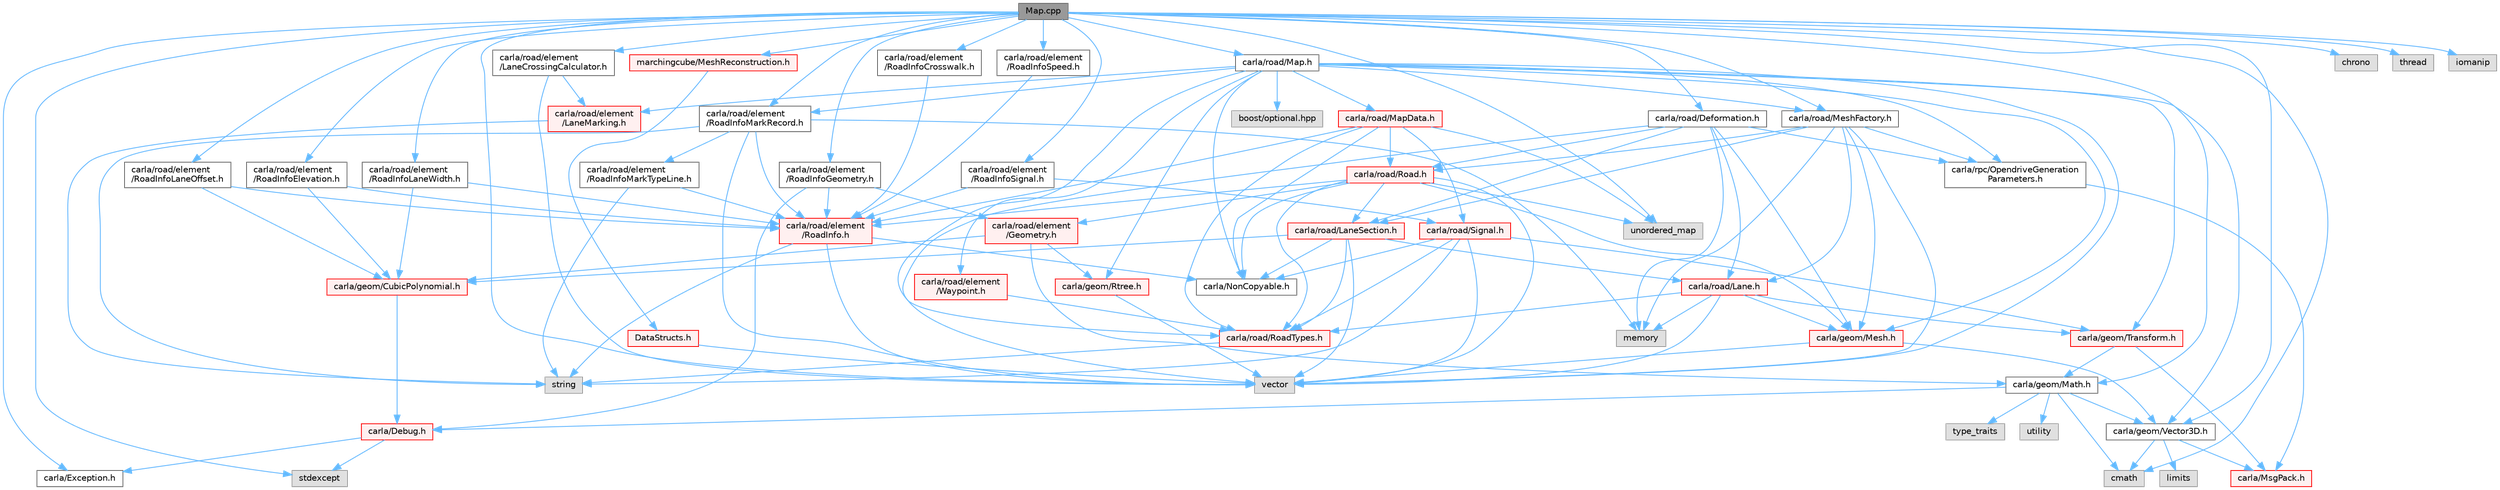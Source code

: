 digraph "Map.cpp"
{
 // INTERACTIVE_SVG=YES
 // LATEX_PDF_SIZE
  bgcolor="transparent";
  edge [fontname=Helvetica,fontsize=10,labelfontname=Helvetica,labelfontsize=10];
  node [fontname=Helvetica,fontsize=10,shape=box,height=0.2,width=0.4];
  Node1 [id="Node000001",label="Map.cpp",height=0.2,width=0.4,color="gray40", fillcolor="grey60", style="filled", fontcolor="black",tooltip=" "];
  Node1 -> Node2 [id="edge1_Node000001_Node000002",color="steelblue1",style="solid",tooltip=" "];
  Node2 [id="Node000002",label="carla/road/Map.h",height=0.2,width=0.4,color="grey40", fillcolor="white", style="filled",URL="$df/d64/road_2Map_8h.html",tooltip=" "];
  Node2 -> Node3 [id="edge2_Node000002_Node000003",color="steelblue1",style="solid",tooltip=" "];
  Node3 [id="Node000003",label="carla/geom/Mesh.h",height=0.2,width=0.4,color="red", fillcolor="#FFF0F0", style="filled",URL="$d9/d31/Mesh_8h.html",tooltip=" "];
  Node3 -> Node4 [id="edge3_Node000003_Node000004",color="steelblue1",style="solid",tooltip=" "];
  Node4 [id="Node000004",label="vector",height=0.2,width=0.4,color="grey60", fillcolor="#E0E0E0", style="filled",tooltip=" "];
  Node3 -> Node5 [id="edge4_Node000003_Node000005",color="steelblue1",style="solid",tooltip=" "];
  Node5 [id="Node000005",label="carla/geom/Vector3D.h",height=0.2,width=0.4,color="grey40", fillcolor="white", style="filled",URL="$de/d70/geom_2Vector3D_8h.html",tooltip=" "];
  Node5 -> Node6 [id="edge5_Node000005_Node000006",color="steelblue1",style="solid",tooltip=" "];
  Node6 [id="Node000006",label="carla/MsgPack.h",height=0.2,width=0.4,color="red", fillcolor="#FFF0F0", style="filled",URL="$d9/d6f/MsgPack_8h.html",tooltip=" "];
  Node5 -> Node21 [id="edge6_Node000005_Node000021",color="steelblue1",style="solid",tooltip=" "];
  Node21 [id="Node000021",label="cmath",height=0.2,width=0.4,color="grey60", fillcolor="#E0E0E0", style="filled",tooltip=" "];
  Node5 -> Node17 [id="edge7_Node000005_Node000017",color="steelblue1",style="solid",tooltip=" "];
  Node17 [id="Node000017",label="limits",height=0.2,width=0.4,color="grey60", fillcolor="#E0E0E0", style="filled",tooltip=" "];
  Node2 -> Node31 [id="edge8_Node000002_Node000031",color="steelblue1",style="solid",tooltip=" "];
  Node31 [id="Node000031",label="carla/geom/Rtree.h",height=0.2,width=0.4,color="red", fillcolor="#FFF0F0", style="filled",URL="$d5/d30/Rtree_8h.html",tooltip=" "];
  Node31 -> Node4 [id="edge9_Node000031_Node000004",color="steelblue1",style="solid",tooltip=" "];
  Node2 -> Node35 [id="edge10_Node000002_Node000035",color="steelblue1",style="solid",tooltip=" "];
  Node35 [id="Node000035",label="carla/geom/Transform.h",height=0.2,width=0.4,color="red", fillcolor="#FFF0F0", style="filled",URL="$de/d17/geom_2Transform_8h.html",tooltip=" "];
  Node35 -> Node6 [id="edge11_Node000035_Node000006",color="steelblue1",style="solid",tooltip=" "];
  Node35 -> Node38 [id="edge12_Node000035_Node000038",color="steelblue1",style="solid",tooltip=" "];
  Node38 [id="Node000038",label="carla/geom/Math.h",height=0.2,width=0.4,color="grey40", fillcolor="white", style="filled",URL="$db/d8a/Math_8h.html",tooltip=" "];
  Node38 -> Node8 [id="edge13_Node000038_Node000008",color="steelblue1",style="solid",tooltip=" "];
  Node8 [id="Node000008",label="carla/Debug.h",height=0.2,width=0.4,color="red", fillcolor="#FFF0F0", style="filled",URL="$d4/deb/Debug_8h.html",tooltip=" "];
  Node8 -> Node9 [id="edge14_Node000008_Node000009",color="steelblue1",style="solid",tooltip=" "];
  Node9 [id="Node000009",label="carla/Exception.h",height=0.2,width=0.4,color="grey40", fillcolor="white", style="filled",URL="$d8/d8a/Exception_8h.html",tooltip=" "];
  Node8 -> Node10 [id="edge15_Node000008_Node000010",color="steelblue1",style="solid",tooltip=" "];
  Node10 [id="Node000010",label="stdexcept",height=0.2,width=0.4,color="grey60", fillcolor="#E0E0E0", style="filled",tooltip=" "];
  Node38 -> Node5 [id="edge16_Node000038_Node000005",color="steelblue1",style="solid",tooltip=" "];
  Node38 -> Node21 [id="edge17_Node000038_Node000021",color="steelblue1",style="solid",tooltip=" "];
  Node38 -> Node19 [id="edge18_Node000038_Node000019",color="steelblue1",style="solid",tooltip=" "];
  Node19 [id="Node000019",label="type_traits",height=0.2,width=0.4,color="grey60", fillcolor="#E0E0E0", style="filled",tooltip=" "];
  Node38 -> Node39 [id="edge19_Node000038_Node000039",color="steelblue1",style="solid",tooltip=" "];
  Node39 [id="Node000039",label="utility",height=0.2,width=0.4,color="grey60", fillcolor="#E0E0E0", style="filled",tooltip=" "];
  Node2 -> Node44 [id="edge20_Node000002_Node000044",color="steelblue1",style="solid",tooltip=" "];
  Node44 [id="Node000044",label="carla/NonCopyable.h",height=0.2,width=0.4,color="grey40", fillcolor="white", style="filled",URL="$d4/dd8/LibCarla_2source_2carla_2NonCopyable_8h.html",tooltip=" "];
  Node2 -> Node45 [id="edge21_Node000002_Node000045",color="steelblue1",style="solid",tooltip=" "];
  Node45 [id="Node000045",label="carla/road/element\l/LaneMarking.h",height=0.2,width=0.4,color="red", fillcolor="#FFF0F0", style="filled",URL="$d5/d4c/LaneMarking_8h.html",tooltip=" "];
  Node45 -> Node46 [id="edge22_Node000045_Node000046",color="steelblue1",style="solid",tooltip=" "];
  Node46 [id="Node000046",label="string",height=0.2,width=0.4,color="grey60", fillcolor="#E0E0E0", style="filled",tooltip=" "];
  Node2 -> Node47 [id="edge23_Node000002_Node000047",color="steelblue1",style="solid",tooltip=" "];
  Node47 [id="Node000047",label="carla/road/element\l/RoadInfoMarkRecord.h",height=0.2,width=0.4,color="grey40", fillcolor="white", style="filled",URL="$dd/d32/RoadInfoMarkRecord_8h.html",tooltip=" "];
  Node47 -> Node48 [id="edge24_Node000047_Node000048",color="steelblue1",style="solid",tooltip=" "];
  Node48 [id="Node000048",label="carla/road/element\l/RoadInfo.h",height=0.2,width=0.4,color="red", fillcolor="#FFF0F0", style="filled",URL="$de/d3a/RoadInfo_8h.html",tooltip=" "];
  Node48 -> Node44 [id="edge25_Node000048_Node000044",color="steelblue1",style="solid",tooltip=" "];
  Node48 -> Node46 [id="edge26_Node000048_Node000046",color="steelblue1",style="solid",tooltip=" "];
  Node48 -> Node4 [id="edge27_Node000048_Node000004",color="steelblue1",style="solid",tooltip=" "];
  Node47 -> Node51 [id="edge28_Node000047_Node000051",color="steelblue1",style="solid",tooltip=" "];
  Node51 [id="Node000051",label="carla/road/element\l/RoadInfoMarkTypeLine.h",height=0.2,width=0.4,color="grey40", fillcolor="white", style="filled",URL="$da/d4f/RoadInfoMarkTypeLine_8h.html",tooltip=" "];
  Node51 -> Node48 [id="edge29_Node000051_Node000048",color="steelblue1",style="solid",tooltip=" "];
  Node51 -> Node46 [id="edge30_Node000051_Node000046",color="steelblue1",style="solid",tooltip=" "];
  Node47 -> Node46 [id="edge31_Node000047_Node000046",color="steelblue1",style="solid",tooltip=" "];
  Node47 -> Node4 [id="edge32_Node000047_Node000004",color="steelblue1",style="solid",tooltip=" "];
  Node47 -> Node18 [id="edge33_Node000047_Node000018",color="steelblue1",style="solid",tooltip=" "];
  Node18 [id="Node000018",label="memory",height=0.2,width=0.4,color="grey60", fillcolor="#E0E0E0", style="filled",tooltip=" "];
  Node2 -> Node52 [id="edge34_Node000002_Node000052",color="steelblue1",style="solid",tooltip=" "];
  Node52 [id="Node000052",label="carla/road/element\l/Waypoint.h",height=0.2,width=0.4,color="red", fillcolor="#FFF0F0", style="filled",URL="$d3/dbb/road_2element_2Waypoint_8h.html",tooltip=" "];
  Node52 -> Node53 [id="edge35_Node000052_Node000053",color="steelblue1",style="solid",tooltip=" "];
  Node53 [id="Node000053",label="carla/road/RoadTypes.h",height=0.2,width=0.4,color="red", fillcolor="#FFF0F0", style="filled",URL="$d6/dbb/RoadTypes_8h.html",tooltip=" "];
  Node53 -> Node46 [id="edge36_Node000053_Node000046",color="steelblue1",style="solid",tooltip=" "];
  Node2 -> Node55 [id="edge37_Node000002_Node000055",color="steelblue1",style="solid",tooltip=" "];
  Node55 [id="Node000055",label="carla/road/MapData.h",height=0.2,width=0.4,color="red", fillcolor="#FFF0F0", style="filled",URL="$d5/db7/MapData_8h.html",tooltip=" "];
  Node55 -> Node44 [id="edge38_Node000055_Node000044",color="steelblue1",style="solid",tooltip=" "];
  Node55 -> Node48 [id="edge39_Node000055_Node000048",color="steelblue1",style="solid",tooltip=" "];
  Node55 -> Node70 [id="edge40_Node000055_Node000070",color="steelblue1",style="solid",tooltip=" "];
  Node70 [id="Node000070",label="carla/road/Road.h",height=0.2,width=0.4,color="red", fillcolor="#FFF0F0", style="filled",URL="$db/d48/Road_8h.html",tooltip=" "];
  Node70 -> Node3 [id="edge41_Node000070_Node000003",color="steelblue1",style="solid",tooltip=" "];
  Node70 -> Node44 [id="edge42_Node000070_Node000044",color="steelblue1",style="solid",tooltip=" "];
  Node70 -> Node71 [id="edge43_Node000070_Node000071",color="steelblue1",style="solid",tooltip=" "];
  Node71 [id="Node000071",label="carla/road/element\l/Geometry.h",height=0.2,width=0.4,color="red", fillcolor="#FFF0F0", style="filled",URL="$d3/d8b/Geometry_8h.html",tooltip=" "];
  Node71 -> Node38 [id="edge44_Node000071_Node000038",color="steelblue1",style="solid",tooltip=" "];
  Node71 -> Node72 [id="edge45_Node000071_Node000072",color="steelblue1",style="solid",tooltip=" "];
  Node72 [id="Node000072",label="carla/geom/CubicPolynomial.h",height=0.2,width=0.4,color="red", fillcolor="#FFF0F0", style="filled",URL="$db/dee/CubicPolynomial_8h.html",tooltip=" "];
  Node72 -> Node8 [id="edge46_Node000072_Node000008",color="steelblue1",style="solid",tooltip=" "];
  Node71 -> Node31 [id="edge47_Node000071_Node000031",color="steelblue1",style="solid",tooltip=" "];
  Node70 -> Node48 [id="edge48_Node000070_Node000048",color="steelblue1",style="solid",tooltip=" "];
  Node70 -> Node77 [id="edge49_Node000070_Node000077",color="steelblue1",style="solid",tooltip=" "];
  Node77 [id="Node000077",label="carla/road/LaneSection.h",height=0.2,width=0.4,color="red", fillcolor="#FFF0F0", style="filled",URL="$d6/dfd/LaneSection_8h.html",tooltip=" "];
  Node77 -> Node72 [id="edge50_Node000077_Node000072",color="steelblue1",style="solid",tooltip=" "];
  Node77 -> Node44 [id="edge51_Node000077_Node000044",color="steelblue1",style="solid",tooltip=" "];
  Node77 -> Node78 [id="edge52_Node000077_Node000078",color="steelblue1",style="solid",tooltip=" "];
  Node78 [id="Node000078",label="carla/road/Lane.h",height=0.2,width=0.4,color="red", fillcolor="#FFF0F0", style="filled",URL="$d8/d27/Lane_8h.html",tooltip=" "];
  Node78 -> Node3 [id="edge53_Node000078_Node000003",color="steelblue1",style="solid",tooltip=" "];
  Node78 -> Node35 [id="edge54_Node000078_Node000035",color="steelblue1",style="solid",tooltip=" "];
  Node78 -> Node53 [id="edge55_Node000078_Node000053",color="steelblue1",style="solid",tooltip=" "];
  Node78 -> Node4 [id="edge56_Node000078_Node000004",color="steelblue1",style="solid",tooltip=" "];
  Node78 -> Node18 [id="edge57_Node000078_Node000018",color="steelblue1",style="solid",tooltip=" "];
  Node77 -> Node53 [id="edge58_Node000077_Node000053",color="steelblue1",style="solid",tooltip=" "];
  Node77 -> Node4 [id="edge59_Node000077_Node000004",color="steelblue1",style="solid",tooltip=" "];
  Node70 -> Node53 [id="edge60_Node000070_Node000053",color="steelblue1",style="solid",tooltip=" "];
  Node70 -> Node68 [id="edge61_Node000070_Node000068",color="steelblue1",style="solid",tooltip=" "];
  Node68 [id="Node000068",label="unordered_map",height=0.2,width=0.4,color="grey60", fillcolor="#E0E0E0", style="filled",tooltip=" "];
  Node70 -> Node4 [id="edge62_Node000070_Node000004",color="steelblue1",style="solid",tooltip=" "];
  Node55 -> Node53 [id="edge63_Node000055_Node000053",color="steelblue1",style="solid",tooltip=" "];
  Node55 -> Node80 [id="edge64_Node000055_Node000080",color="steelblue1",style="solid",tooltip=" "];
  Node80 [id="Node000080",label="carla/road/Signal.h",height=0.2,width=0.4,color="red", fillcolor="#FFF0F0", style="filled",URL="$d0/def/Signal_8h.html",tooltip=" "];
  Node80 -> Node44 [id="edge65_Node000080_Node000044",color="steelblue1",style="solid",tooltip=" "];
  Node80 -> Node53 [id="edge66_Node000080_Node000053",color="steelblue1",style="solid",tooltip=" "];
  Node80 -> Node35 [id="edge67_Node000080_Node000035",color="steelblue1",style="solid",tooltip=" "];
  Node80 -> Node46 [id="edge68_Node000080_Node000046",color="steelblue1",style="solid",tooltip=" "];
  Node80 -> Node4 [id="edge69_Node000080_Node000004",color="steelblue1",style="solid",tooltip=" "];
  Node55 -> Node68 [id="edge70_Node000055_Node000068",color="steelblue1",style="solid",tooltip=" "];
  Node2 -> Node53 [id="edge71_Node000002_Node000053",color="steelblue1",style="solid",tooltip=" "];
  Node2 -> Node87 [id="edge72_Node000002_Node000087",color="steelblue1",style="solid",tooltip=" "];
  Node87 [id="Node000087",label="carla/road/MeshFactory.h",height=0.2,width=0.4,color="grey40", fillcolor="white", style="filled",URL="$d9/d87/MeshFactory_8h.html",tooltip=" "];
  Node87 -> Node18 [id="edge73_Node000087_Node000018",color="steelblue1",style="solid",tooltip=" "];
  Node87 -> Node4 [id="edge74_Node000087_Node000004",color="steelblue1",style="solid",tooltip=" "];
  Node87 -> Node3 [id="edge75_Node000087_Node000003",color="steelblue1",style="solid",tooltip=" "];
  Node87 -> Node70 [id="edge76_Node000087_Node000070",color="steelblue1",style="solid",tooltip=" "];
  Node87 -> Node77 [id="edge77_Node000087_Node000077",color="steelblue1",style="solid",tooltip=" "];
  Node87 -> Node78 [id="edge78_Node000087_Node000078",color="steelblue1",style="solid",tooltip=" "];
  Node87 -> Node88 [id="edge79_Node000087_Node000088",color="steelblue1",style="solid",tooltip=" "];
  Node88 [id="Node000088",label="carla/rpc/OpendriveGeneration\lParameters.h",height=0.2,width=0.4,color="grey40", fillcolor="white", style="filled",URL="$d9/d3b/OpendriveGenerationParameters_8h.html",tooltip=" "];
  Node88 -> Node6 [id="edge80_Node000088_Node000006",color="steelblue1",style="solid",tooltip=" "];
  Node2 -> Node5 [id="edge81_Node000002_Node000005",color="steelblue1",style="solid",tooltip=" "];
  Node2 -> Node88 [id="edge82_Node000002_Node000088",color="steelblue1",style="solid",tooltip=" "];
  Node2 -> Node89 [id="edge83_Node000002_Node000089",color="steelblue1",style="solid",tooltip=" "];
  Node89 [id="Node000089",label="boost/optional.hpp",height=0.2,width=0.4,color="grey60", fillcolor="#E0E0E0", style="filled",tooltip=" "];
  Node2 -> Node4 [id="edge84_Node000002_Node000004",color="steelblue1",style="solid",tooltip=" "];
  Node1 -> Node9 [id="edge85_Node000001_Node000009",color="steelblue1",style="solid",tooltip=" "];
  Node1 -> Node38 [id="edge86_Node000001_Node000038",color="steelblue1",style="solid",tooltip=" "];
  Node1 -> Node5 [id="edge87_Node000001_Node000005",color="steelblue1",style="solid",tooltip=" "];
  Node1 -> Node87 [id="edge88_Node000001_Node000087",color="steelblue1",style="solid",tooltip=" "];
  Node1 -> Node90 [id="edge89_Node000001_Node000090",color="steelblue1",style="solid",tooltip=" "];
  Node90 [id="Node000090",label="carla/road/Deformation.h",height=0.2,width=0.4,color="grey40", fillcolor="white", style="filled",URL="$dd/d04/Deformation_8h.html",tooltip=" "];
  Node90 -> Node18 [id="edge90_Node000090_Node000018",color="steelblue1",style="solid",tooltip=" "];
  Node90 -> Node4 [id="edge91_Node000090_Node000004",color="steelblue1",style="solid",tooltip=" "];
  Node90 -> Node3 [id="edge92_Node000090_Node000003",color="steelblue1",style="solid",tooltip=" "];
  Node90 -> Node70 [id="edge93_Node000090_Node000070",color="steelblue1",style="solid",tooltip=" "];
  Node90 -> Node77 [id="edge94_Node000090_Node000077",color="steelblue1",style="solid",tooltip=" "];
  Node90 -> Node78 [id="edge95_Node000090_Node000078",color="steelblue1",style="solid",tooltip=" "];
  Node90 -> Node88 [id="edge96_Node000090_Node000088",color="steelblue1",style="solid",tooltip=" "];
  Node1 -> Node91 [id="edge97_Node000001_Node000091",color="steelblue1",style="solid",tooltip=" "];
  Node91 [id="Node000091",label="carla/road/element\l/LaneCrossingCalculator.h",height=0.2,width=0.4,color="grey40", fillcolor="white", style="filled",URL="$d8/dc7/LaneCrossingCalculator_8h.html",tooltip=" "];
  Node91 -> Node45 [id="edge98_Node000091_Node000045",color="steelblue1",style="solid",tooltip=" "];
  Node91 -> Node4 [id="edge99_Node000091_Node000004",color="steelblue1",style="solid",tooltip=" "];
  Node1 -> Node92 [id="edge100_Node000001_Node000092",color="steelblue1",style="solid",tooltip=" "];
  Node92 [id="Node000092",label="carla/road/element\l/RoadInfoCrosswalk.h",height=0.2,width=0.4,color="grey40", fillcolor="white", style="filled",URL="$da/dd7/RoadInfoCrosswalk_8h.html",tooltip=" "];
  Node92 -> Node48 [id="edge101_Node000092_Node000048",color="steelblue1",style="solid",tooltip=" "];
  Node1 -> Node93 [id="edge102_Node000001_Node000093",color="steelblue1",style="solid",tooltip=" "];
  Node93 [id="Node000093",label="carla/road/element\l/RoadInfoElevation.h",height=0.2,width=0.4,color="grey40", fillcolor="white", style="filled",URL="$d7/d90/RoadInfoElevation_8h.html",tooltip=" "];
  Node93 -> Node48 [id="edge103_Node000093_Node000048",color="steelblue1",style="solid",tooltip=" "];
  Node93 -> Node72 [id="edge104_Node000093_Node000072",color="steelblue1",style="solid",tooltip=" "];
  Node1 -> Node94 [id="edge105_Node000001_Node000094",color="steelblue1",style="solid",tooltip=" "];
  Node94 [id="Node000094",label="carla/road/element\l/RoadInfoGeometry.h",height=0.2,width=0.4,color="grey40", fillcolor="white", style="filled",URL="$d0/d8e/RoadInfoGeometry_8h.html",tooltip=" "];
  Node94 -> Node8 [id="edge106_Node000094_Node000008",color="steelblue1",style="solid",tooltip=" "];
  Node94 -> Node71 [id="edge107_Node000094_Node000071",color="steelblue1",style="solid",tooltip=" "];
  Node94 -> Node48 [id="edge108_Node000094_Node000048",color="steelblue1",style="solid",tooltip=" "];
  Node1 -> Node95 [id="edge109_Node000001_Node000095",color="steelblue1",style="solid",tooltip=" "];
  Node95 [id="Node000095",label="carla/road/element\l/RoadInfoLaneOffset.h",height=0.2,width=0.4,color="grey40", fillcolor="white", style="filled",URL="$db/d26/RoadInfoLaneOffset_8h.html",tooltip=" "];
  Node95 -> Node48 [id="edge110_Node000095_Node000048",color="steelblue1",style="solid",tooltip=" "];
  Node95 -> Node72 [id="edge111_Node000095_Node000072",color="steelblue1",style="solid",tooltip=" "];
  Node1 -> Node96 [id="edge112_Node000001_Node000096",color="steelblue1",style="solid",tooltip=" "];
  Node96 [id="Node000096",label="carla/road/element\l/RoadInfoLaneWidth.h",height=0.2,width=0.4,color="grey40", fillcolor="white", style="filled",URL="$d1/d16/RoadInfoLaneWidth_8h.html",tooltip=" "];
  Node96 -> Node48 [id="edge113_Node000096_Node000048",color="steelblue1",style="solid",tooltip=" "];
  Node96 -> Node72 [id="edge114_Node000096_Node000072",color="steelblue1",style="solid",tooltip=" "];
  Node1 -> Node47 [id="edge115_Node000001_Node000047",color="steelblue1",style="solid",tooltip=" "];
  Node1 -> Node97 [id="edge116_Node000001_Node000097",color="steelblue1",style="solid",tooltip=" "];
  Node97 [id="Node000097",label="carla/road/element\l/RoadInfoSpeed.h",height=0.2,width=0.4,color="grey40", fillcolor="white", style="filled",URL="$d6/dbd/RoadInfoSpeed_8h.html",tooltip=" "];
  Node97 -> Node48 [id="edge117_Node000097_Node000048",color="steelblue1",style="solid",tooltip=" "];
  Node1 -> Node98 [id="edge118_Node000001_Node000098",color="steelblue1",style="solid",tooltip=" "];
  Node98 [id="Node000098",label="carla/road/element\l/RoadInfoSignal.h",height=0.2,width=0.4,color="grey40", fillcolor="white", style="filled",URL="$d1/d1d/RoadInfoSignal_8h.html",tooltip=" "];
  Node98 -> Node80 [id="edge119_Node000098_Node000080",color="steelblue1",style="solid",tooltip=" "];
  Node98 -> Node48 [id="edge120_Node000098_Node000048",color="steelblue1",style="solid",tooltip=" "];
  Node1 -> Node99 [id="edge121_Node000001_Node000099",color="steelblue1",style="solid",tooltip=" "];
  Node99 [id="Node000099",label="marchingcube/MeshReconstruction.h",height=0.2,width=0.4,color="red", fillcolor="#FFF0F0", style="filled",URL="$d2/d2c/MeshReconstruction_8h.html",tooltip=" "];
  Node99 -> Node100 [id="edge122_Node000099_Node000100",color="steelblue1",style="solid",tooltip=" "];
  Node100 [id="Node000100",label="DataStructs.h",height=0.2,width=0.4,color="red", fillcolor="#FFF0F0", style="filled",URL="$da/da4/DataStructs_8h.html",tooltip=" "];
  Node100 -> Node4 [id="edge123_Node000100_Node000004",color="steelblue1",style="solid",tooltip=" "];
  Node1 -> Node4 [id="edge124_Node000001_Node000004",color="steelblue1",style="solid",tooltip=" "];
  Node1 -> Node68 [id="edge125_Node000001_Node000068",color="steelblue1",style="solid",tooltip=" "];
  Node1 -> Node10 [id="edge126_Node000001_Node000010",color="steelblue1",style="solid",tooltip=" "];
  Node1 -> Node103 [id="edge127_Node000001_Node000103",color="steelblue1",style="solid",tooltip=" "];
  Node103 [id="Node000103",label="chrono",height=0.2,width=0.4,color="grey60", fillcolor="#E0E0E0", style="filled",tooltip=" "];
  Node1 -> Node104 [id="edge128_Node000001_Node000104",color="steelblue1",style="solid",tooltip=" "];
  Node104 [id="Node000104",label="thread",height=0.2,width=0.4,color="grey60", fillcolor="#E0E0E0", style="filled",tooltip=" "];
  Node1 -> Node105 [id="edge129_Node000001_Node000105",color="steelblue1",style="solid",tooltip=" "];
  Node105 [id="Node000105",label="iomanip",height=0.2,width=0.4,color="grey60", fillcolor="#E0E0E0", style="filled",tooltip=" "];
  Node1 -> Node21 [id="edge130_Node000001_Node000021",color="steelblue1",style="solid",tooltip=" "];
}
